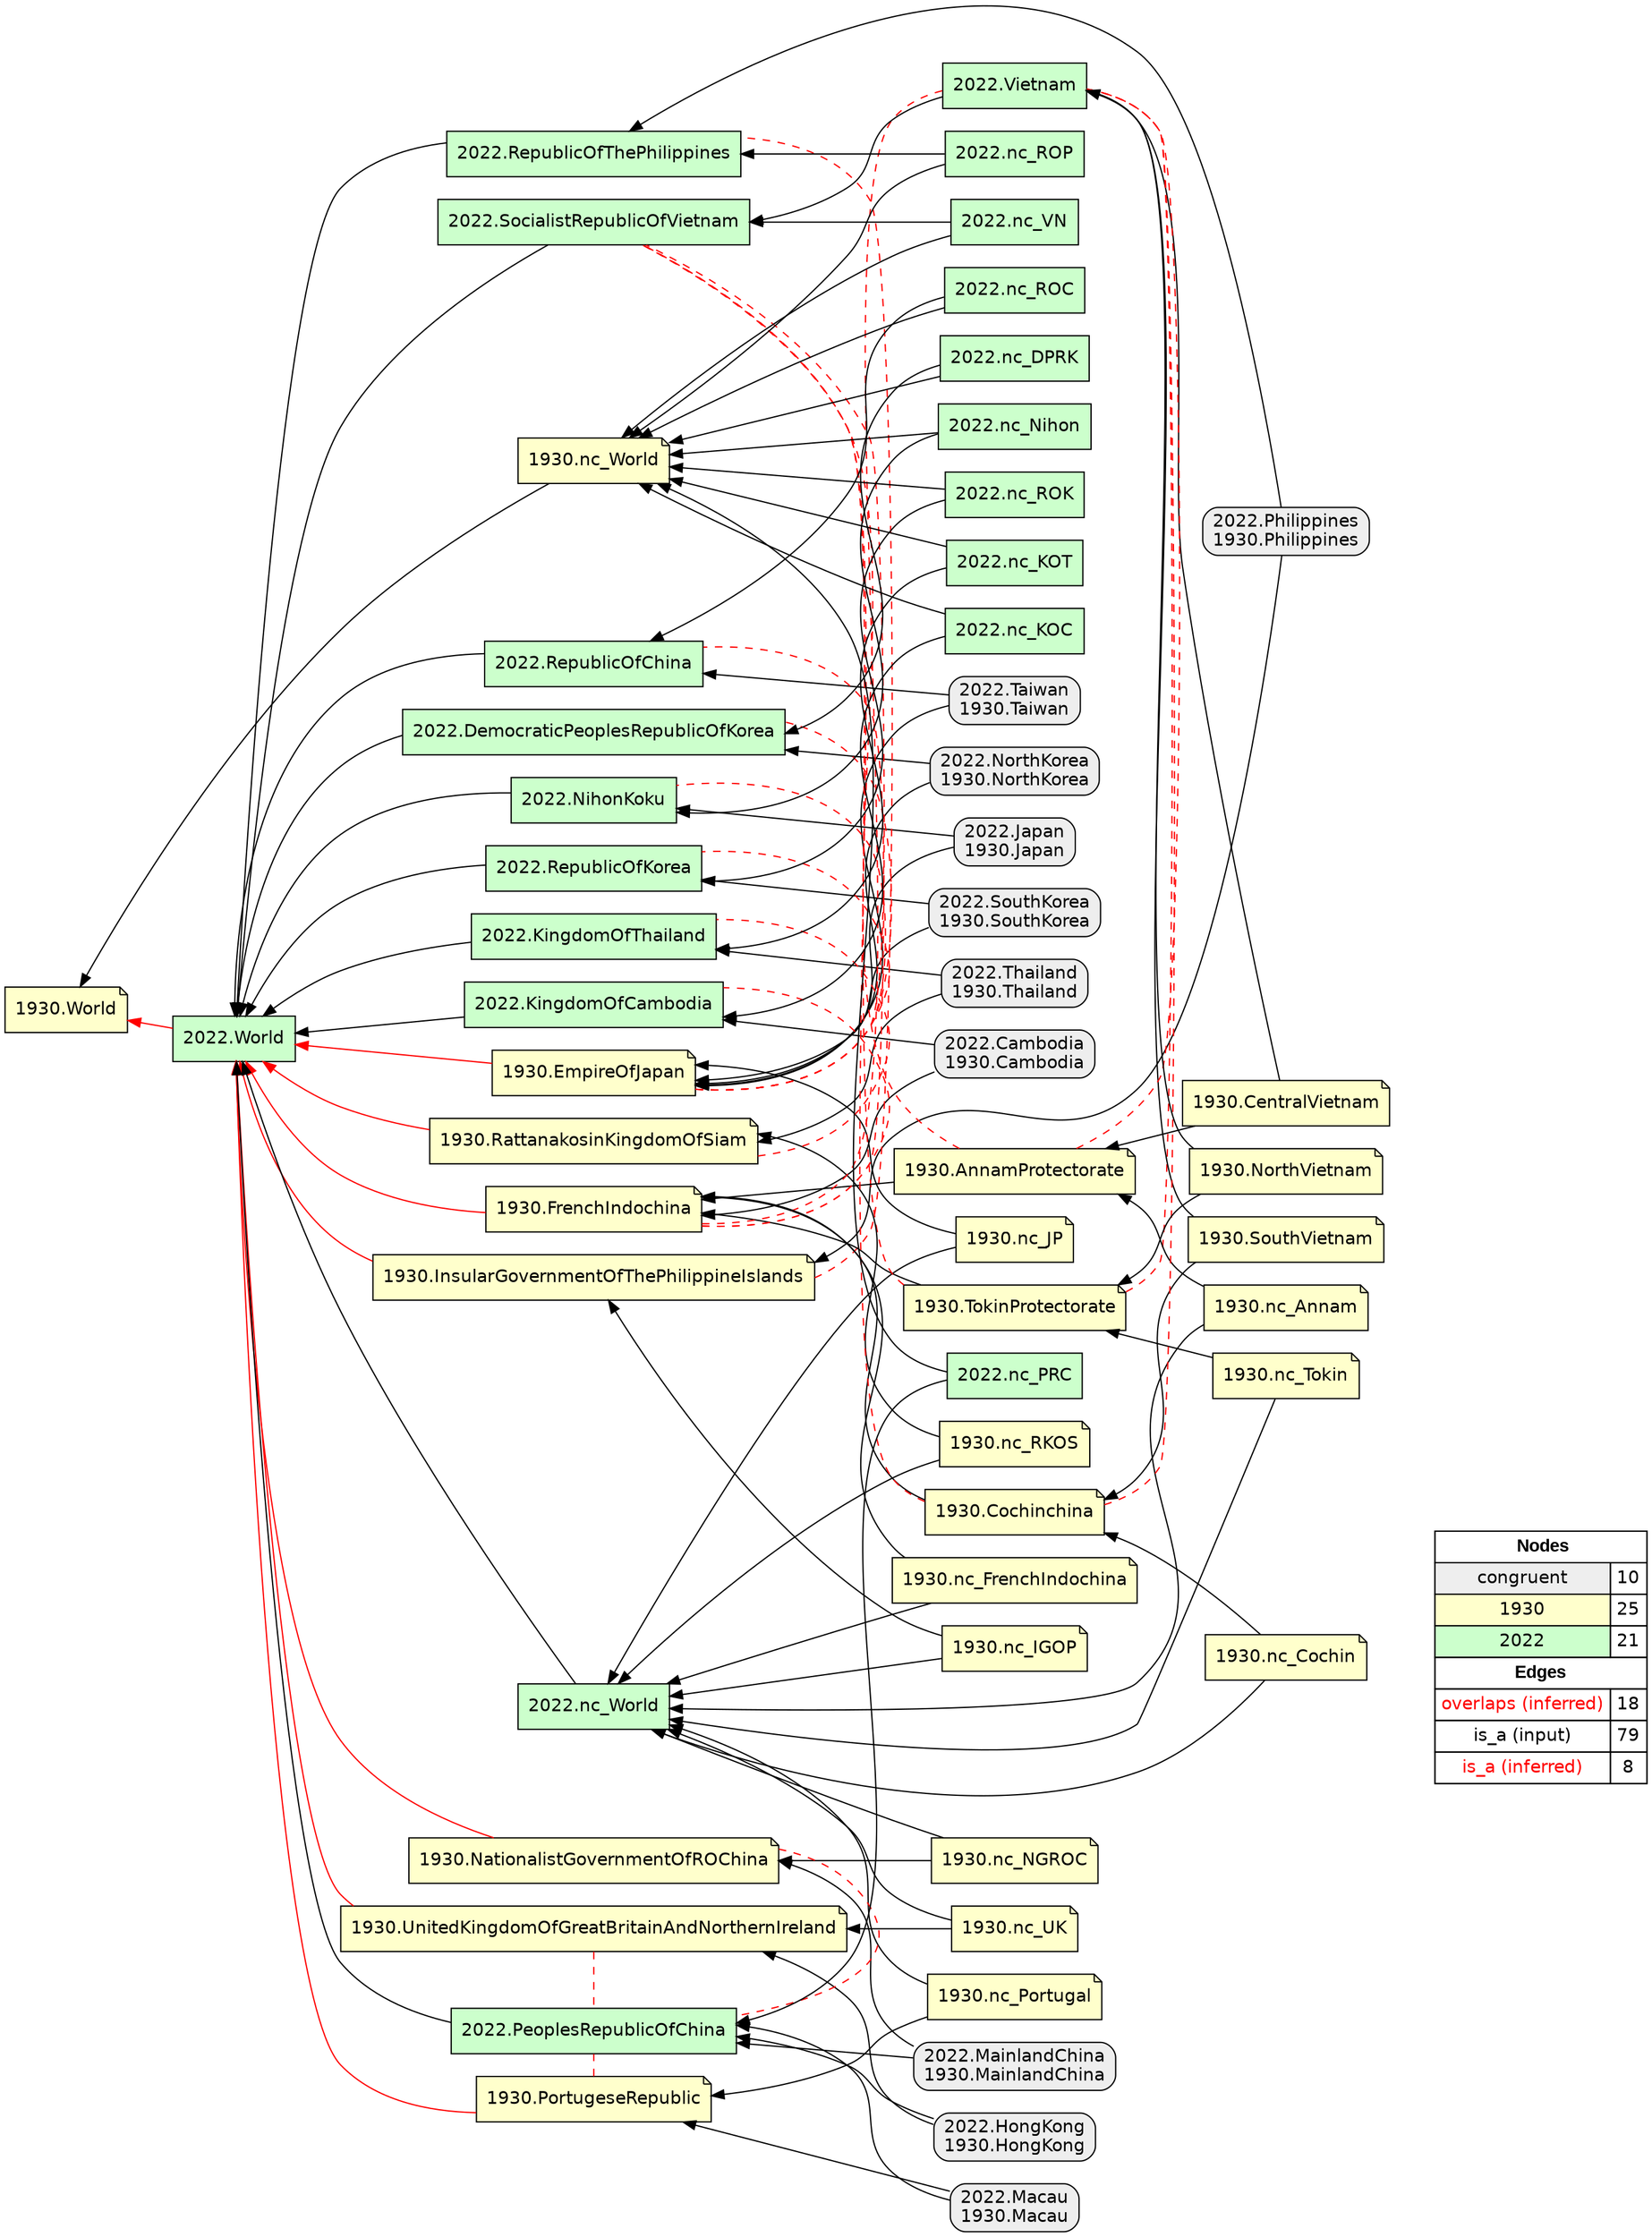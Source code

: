 digraph{
rankdir=RL
node[shape=box style="filled,rounded" fillcolor="#EEEEEE" fontname="helvetica"] 
"2022.Philippines\n1930.Philippines"
"2022.Macau\n1930.Macau"
"2022.Taiwan\n1930.Taiwan"
"2022.MainlandChina\n1930.MainlandChina"
"2022.Thailand\n1930.Thailand"
"2022.NorthKorea\n1930.NorthKorea"
"2022.Cambodia\n1930.Cambodia"
"2022.Japan\n1930.Japan"
"2022.HongKong\n1930.HongKong"
"2022.SouthKorea\n1930.SouthKorea"
node[shape=note style=filled fillcolor="#FFFFCC" fontname="helvetica"] 
"1930.nc_JP"
"1930.nc_Portugal"
"1930.PortugeseRepublic"
"1930.CentralVietnam"
"1930.UnitedKingdomOfGreatBritainAndNorthernIreland"
"1930.nc_Tokin"
"1930.nc_NGROC"
"1930.InsularGovernmentOfThePhilippineIslands"
"1930.nc_IGOP"
"1930.EmpireOfJapan"
"1930.TokinProtectorate"
"1930.nc_Annam"
"1930.SouthVietnam"
"1930.nc_RKOS"
"1930.AnnamProtectorate"
"1930.Cochinchina"
"1930.nc_UK"
"1930.nc_Cochin"
"1930.NationalistGovernmentOfROChina"
"1930.NorthVietnam"
"1930.RattanakosinKingdomOfSiam"
"1930.FrenchIndochina"
"1930.nc_FrenchIndochina"
"1930.nc_World"
"1930.World"
node[shape=box style=filled fillcolor="#CCFFCC" fontname="helvetica"] 
"2022.RepublicOfThePhilippines"
"2022.nc_VN"
"2022.SocialistRepublicOfVietnam"
"2022.RepublicOfKorea"
"2022.DemocraticPeoplesRepublicOfKorea"
"2022.nc_World"
"2022.PeoplesRepublicOfChina"
"2022.RepublicOfChina"
"2022.nc_Nihon"
"2022.Vietnam"
"2022.nc_DPRK"
"2022.NihonKoku"
"2022.World"
"2022.KingdomOfThailand"
"2022.nc_PRC"
"2022.nc_ROK"
"2022.nc_KOC"
"2022.nc_ROC"
"2022.nc_KOT"
"2022.nc_ROP"
"2022.KingdomOfCambodia"
edge[arrowhead=none style=dashed color="#FF0000" constraint=false penwidth=1]
"1930.AnnamProtectorate" -> "2022.SocialistRepublicOfVietnam"
"1930.EmpireOfJapan" -> "2022.DemocraticPeoplesRepublicOfKorea"
"1930.FrenchIndochina" -> "2022.KingdomOfCambodia"
"1930.TokinProtectorate" -> "2022.SocialistRepublicOfVietnam"
"1930.NationalistGovernmentOfROChina" -> "2022.PeoplesRepublicOfChina"
"1930.FrenchIndochina" -> "2022.Vietnam"
"1930.Cochinchina" -> "2022.SocialistRepublicOfVietnam"
"1930.Cochinchina" -> "2022.Vietnam"
"1930.EmpireOfJapan" -> "2022.RepublicOfKorea"
"1930.AnnamProtectorate" -> "2022.Vietnam"
"1930.InsularGovernmentOfThePhilippineIslands" -> "2022.RepublicOfThePhilippines"
"1930.FrenchIndochina" -> "2022.SocialistRepublicOfVietnam"
"1930.EmpireOfJapan" -> "2022.RepublicOfChina"
"1930.TokinProtectorate" -> "2022.Vietnam"
"1930.EmpireOfJapan" -> "2022.NihonKoku"
"1930.PortugeseRepublic" -> "2022.PeoplesRepublicOfChina"
"1930.UnitedKingdomOfGreatBritainAndNorthernIreland" -> "2022.PeoplesRepublicOfChina"
"1930.RattanakosinKingdomOfSiam" -> "2022.KingdomOfThailand"
edge[arrowhead=normal style=dotted color="#000000" constraint=true penwidth=1]
edge[arrowhead=normal style=solid color="#000000" constraint=true penwidth=1]
"2022.nc_ROC" -> "2022.RepublicOfChina"
"2022.nc_VN" -> "2022.SocialistRepublicOfVietnam"
"2022.NorthKorea\n1930.NorthKorea" -> "1930.EmpireOfJapan"
"1930.SouthVietnam" -> "2022.Vietnam"
"2022.SouthKorea\n1930.SouthKorea" -> "1930.EmpireOfJapan"
"2022.RepublicOfKorea" -> "2022.World"
"2022.nc_ROK" -> "1930.nc_World"
"2022.nc_PRC" -> "1930.nc_World"
"1930.TokinProtectorate" -> "1930.FrenchIndochina"
"1930.nc_IGOP" -> "2022.nc_World"
"2022.nc_DPRK" -> "2022.DemocraticPeoplesRepublicOfKorea"
"1930.nc_Annam" -> "1930.AnnamProtectorate"
"2022.nc_Nihon" -> "2022.NihonKoku"
"2022.RepublicOfChina" -> "2022.World"
"1930.nc_FrenchIndochina" -> "1930.FrenchIndochina"
"1930.nc_Portugal" -> "2022.nc_World"
"1930.nc_Portugal" -> "1930.PortugeseRepublic"
"1930.nc_UK" -> "1930.UnitedKingdomOfGreatBritainAndNorthernIreland"
"1930.nc_IGOP" -> "1930.InsularGovernmentOfThePhilippineIslands"
"2022.nc_KOT" -> "1930.nc_World"
"1930.NorthVietnam" -> "1930.TokinProtectorate"
"1930.nc_Tokin" -> "2022.nc_World"
"2022.nc_ROC" -> "1930.nc_World"
"2022.KingdomOfCambodia" -> "2022.World"
"1930.nc_JP" -> "2022.nc_World"
"2022.Japan\n1930.Japan" -> "1930.EmpireOfJapan"
"1930.Cochinchina" -> "1930.FrenchIndochina"
"2022.SocialistRepublicOfVietnam" -> "2022.World"
"2022.Taiwan\n1930.Taiwan" -> "2022.RepublicOfChina"
"1930.nc_Cochin" -> "2022.nc_World"
"1930.nc_RKOS" -> "2022.nc_World"
"1930.nc_FrenchIndochina" -> "2022.nc_World"
"1930.SouthVietnam" -> "1930.Cochinchina"
"2022.DemocraticPeoplesRepublicOfKorea" -> "2022.World"
"2022.Cambodia\n1930.Cambodia" -> "1930.FrenchIndochina"
"1930.nc_NGROC" -> "1930.NationalistGovernmentOfROChina"
"2022.NorthKorea\n1930.NorthKorea" -> "2022.DemocraticPeoplesRepublicOfKorea"
"2022.HongKong\n1930.HongKong" -> "2022.PeoplesRepublicOfChina"
"2022.NihonKoku" -> "2022.World"
"2022.nc_ROK" -> "2022.RepublicOfKorea"
"2022.SouthKorea\n1930.SouthKorea" -> "2022.RepublicOfKorea"
"2022.Cambodia\n1930.Cambodia" -> "2022.KingdomOfCambodia"
"2022.Macau\n1930.Macau" -> "2022.PeoplesRepublicOfChina"
"2022.nc_DPRK" -> "1930.nc_World"
"1930.CentralVietnam" -> "2022.Vietnam"
"2022.nc_ROP" -> "2022.RepublicOfThePhilippines"
"1930.nc_Cochin" -> "1930.Cochinchina"
"1930.AnnamProtectorate" -> "1930.FrenchIndochina"
"2022.Taiwan\n1930.Taiwan" -> "1930.EmpireOfJapan"
"2022.Thailand\n1930.Thailand" -> "1930.RattanakosinKingdomOfSiam"
"2022.nc_VN" -> "1930.nc_World"
"2022.nc_World" -> "2022.World"
"2022.nc_ROP" -> "1930.nc_World"
"2022.Vietnam" -> "2022.SocialistRepublicOfVietnam"
"1930.nc_RKOS" -> "1930.RattanakosinKingdomOfSiam"
"2022.RepublicOfThePhilippines" -> "2022.World"
"1930.NorthVietnam" -> "2022.Vietnam"
"2022.nc_Nihon" -> "1930.nc_World"
"2022.nc_KOC" -> "1930.nc_World"
"2022.MainlandChina\n1930.MainlandChina" -> "1930.NationalistGovernmentOfROChina"
"1930.nc_Tokin" -> "1930.TokinProtectorate"
"1930.nc_NGROC" -> "2022.nc_World"
"2022.PeoplesRepublicOfChina" -> "2022.World"
"2022.MainlandChina\n1930.MainlandChina" -> "2022.PeoplesRepublicOfChina"
"1930.nc_World" -> "1930.World"
"2022.Thailand\n1930.Thailand" -> "2022.KingdomOfThailand"
"2022.nc_KOT" -> "2022.KingdomOfThailand"
"1930.CentralVietnam" -> "1930.AnnamProtectorate"
"2022.Japan\n1930.Japan" -> "2022.NihonKoku"
"2022.HongKong\n1930.HongKong" -> "1930.UnitedKingdomOfGreatBritainAndNorthernIreland"
"1930.nc_UK" -> "2022.nc_World"
"2022.Philippines\n1930.Philippines" -> "2022.RepublicOfThePhilippines"
"2022.Philippines\n1930.Philippines" -> "1930.InsularGovernmentOfThePhilippineIslands"
"1930.nc_JP" -> "1930.EmpireOfJapan"
"2022.nc_KOC" -> "2022.KingdomOfCambodia"
"1930.nc_Annam" -> "2022.nc_World"
"2022.KingdomOfThailand" -> "2022.World"
"2022.nc_PRC" -> "2022.PeoplesRepublicOfChina"
"2022.Macau\n1930.Macau" -> "1930.PortugeseRepublic"
edge[arrowhead=normal style=solid color="#FF0000" constraint=true penwidth=1]
"1930.EmpireOfJapan" -> "2022.World"
"1930.NationalistGovernmentOfROChina" -> "2022.World"
"1930.RattanakosinKingdomOfSiam" -> "2022.World"
"1930.FrenchIndochina" -> "2022.World"
"1930.UnitedKingdomOfGreatBritainAndNorthernIreland" -> "2022.World"
"1930.InsularGovernmentOfThePhilippineIslands" -> "2022.World"
"1930.PortugeseRepublic" -> "2022.World"
"2022.World" -> "1930.World"
node[shape=box] 
{rank=source Legend [fillcolor= white margin=0 label=< 
 <TABLE BORDER="0" CELLBORDER="1" CELLSPACING="0" CELLPADDING="4"> 
<TR> <TD COLSPAN="2"><font face="Arial Black"> Nodes</font></TD> </TR> 
<TR> 
 <TD bgcolor="#EEEEEE" fontname="helvetica">congruent</TD> 
 <TD>10</TD> 
 </TR> 
<TR> 
 <TD bgcolor="#FFFFCC" fontname="helvetica">1930</TD> 
 <TD>25</TD> 
 </TR> 
<TR> 
 <TD bgcolor="#CCFFCC" fontname="helvetica">2022</TD> 
 <TD>21</TD> 
 </TR> 
<TR> <TD COLSPAN="2"><font face = "Arial Black"> Edges </font></TD> </TR> 
<TR> 
 <TD><font color ="#FF0000">overlaps (inferred)</font></TD><TD>18</TD>
</TR>
<TR> 
 <TD><font color ="#000000">is_a (input)</font></TD><TD>79</TD>
</TR>
<TR> 
 <TD><font color ="#FF0000">is_a (inferred)</font></TD><TD>8</TD>
</TR>
</TABLE> 
 >] } 
}
